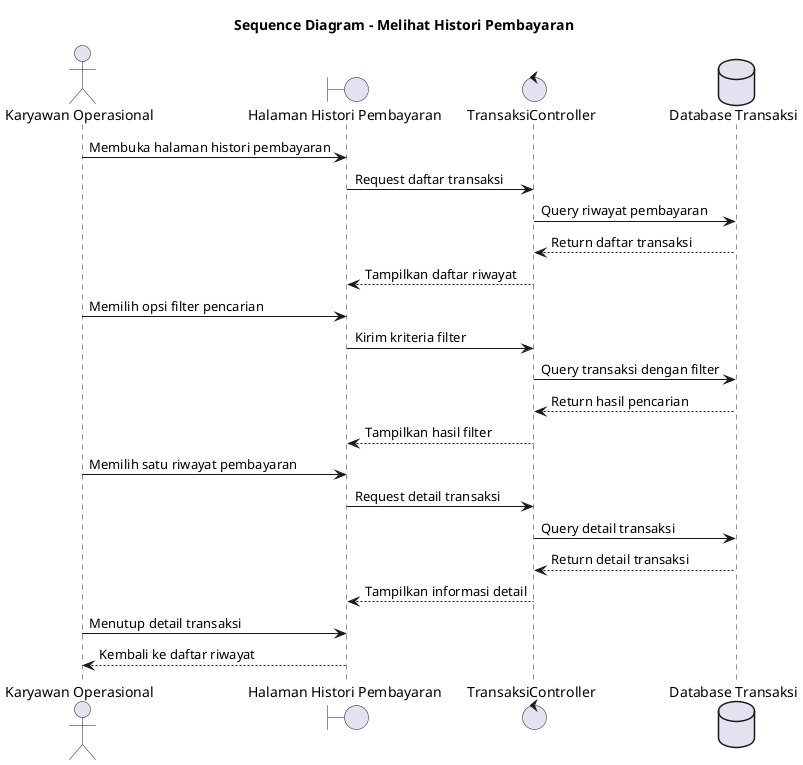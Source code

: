 @startuml
title Sequence Diagram - Melihat Histori Pembayaran

actor KaryawanOperasional as "Karyawan Operasional"
boundary HalamanHistoriPembayaran as "Halaman Histori Pembayaran"
control TransaksiController as "TransaksiController"
database DatabaseTransaksi as "Database Transaksi"

KaryawanOperasional -> HalamanHistoriPembayaran : Membuka halaman histori pembayaran
HalamanHistoriPembayaran -> TransaksiController : Request daftar transaksi
TransaksiController -> DatabaseTransaksi : Query riwayat pembayaran
DatabaseTransaksi --> TransaksiController : Return daftar transaksi
TransaksiController --> HalamanHistoriPembayaran : Tampilkan daftar riwayat

KaryawanOperasional -> HalamanHistoriPembayaran : Memilih opsi filter pencarian
HalamanHistoriPembayaran -> TransaksiController : Kirim kriteria filter
TransaksiController -> DatabaseTransaksi : Query transaksi dengan filter
DatabaseTransaksi --> TransaksiController : Return hasil pencarian
TransaksiController --> HalamanHistoriPembayaran : Tampilkan hasil filter

KaryawanOperasional -> HalamanHistoriPembayaran : Memilih satu riwayat pembayaran
HalamanHistoriPembayaran -> TransaksiController : Request detail transaksi
TransaksiController -> DatabaseTransaksi : Query detail transaksi
DatabaseTransaksi --> TransaksiController : Return detail transaksi
TransaksiController --> HalamanHistoriPembayaran : Tampilkan informasi detail

KaryawanOperasional -> HalamanHistoriPembayaran : Menutup detail transaksi
HalamanHistoriPembayaran --> KaryawanOperasional : Kembali ke daftar riwayat

@enduml